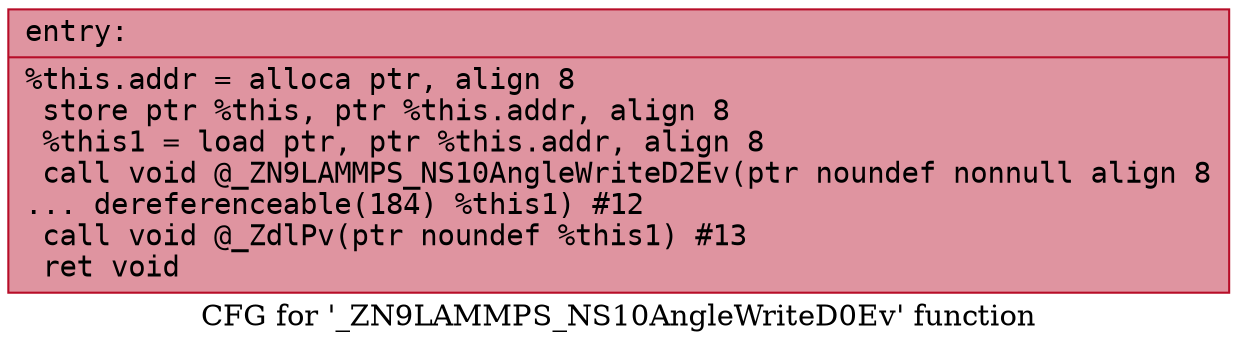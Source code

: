 digraph "CFG for '_ZN9LAMMPS_NS10AngleWriteD0Ev' function" {
	label="CFG for '_ZN9LAMMPS_NS10AngleWriteD0Ev' function";

	Node0x5640393cbdd0 [shape=record,color="#b70d28ff", style=filled, fillcolor="#b70d2870" fontname="Courier",label="{entry:\l|  %this.addr = alloca ptr, align 8\l  store ptr %this, ptr %this.addr, align 8\l  %this1 = load ptr, ptr %this.addr, align 8\l  call void @_ZN9LAMMPS_NS10AngleWriteD2Ev(ptr noundef nonnull align 8\l... dereferenceable(184) %this1) #12\l  call void @_ZdlPv(ptr noundef %this1) #13\l  ret void\l}"];
}
